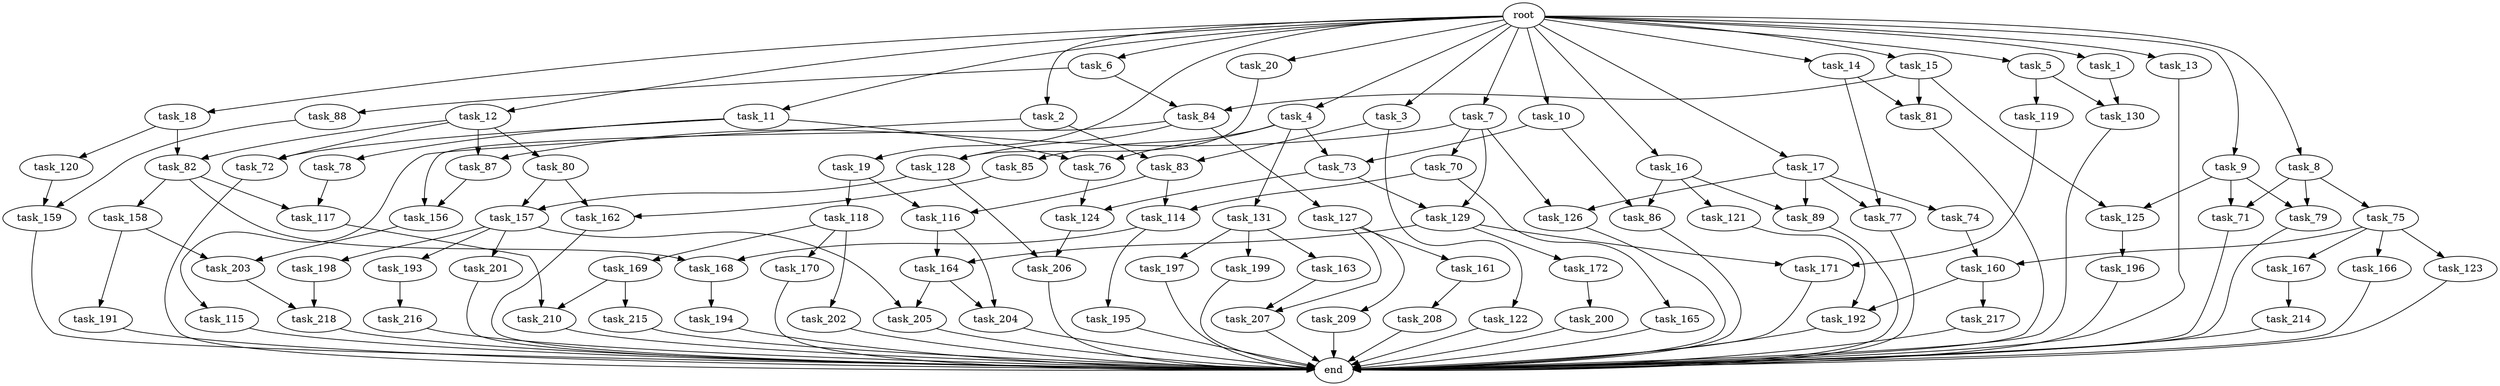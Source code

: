 digraph G {
  task_207 [size="1005022347.264000"];
  task_192 [size="730144440.320000"];
  task_194 [size="34359738.368000"];
  task_16 [size="1.024000"];
  task_168 [size="154618822.656000"];
  task_115 [size="695784701.952000"];
  task_158 [size="77309411.328000"];
  task_125 [size="1099511627.776000"];
  task_12 [size="1.024000"];
  task_172 [size="77309411.328000"];
  task_119 [size="858993459.200000"];
  task_114 [size="833223655.424000"];
  task_20 [size="1.024000"];
  task_166 [size="420906795.008000"];
  task_162 [size="214748364.800000"];
  task_19 [size="1.024000"];
  task_86 [size="841813590.016000"];
  task_84 [size="1245540515.840000"];
  task_77 [size="936302870.528000"];
  task_2 [size="1.024000"];
  task_156 [size="455266533.376000"];
  task_123 [size="420906795.008000"];
  task_79 [size="858993459.200000"];
  task_72 [size="858993459.200000"];
  task_200 [size="420906795.008000"];
  task_217 [size="420906795.008000"];
  task_14 [size="1.024000"];
  root [size="0.000000"];
  task_202 [size="77309411.328000"];
  task_216 [size="214748364.800000"];
  task_127 [size="34359738.368000"];
  task_117 [size="936302870.528000"];
  task_7 [size="1.024000"];
  task_74 [size="77309411.328000"];
  task_75 [size="309237645.312000"];
  task_18 [size="1.024000"];
  task_1 [size="1.024000"];
  task_157 [size="386547056.640000"];
  task_198 [size="309237645.312000"];
  task_129 [size="996432412.672000"];
  task_215 [size="34359738.368000"];
  task_131 [size="77309411.328000"];
  task_203 [size="171798691.840000"];
  task_210 [size="343597383.680000"];
  task_195 [size="77309411.328000"];
  task_82 [size="618475290.624000"];
  task_209 [size="695784701.952000"];
  task_11 [size="1.024000"];
  task_17 [size="1.024000"];
  task_4 [size="1.024000"];
  task_218 [size="68719476.736000"];
  task_191 [size="34359738.368000"];
  task_199 [size="695784701.952000"];
  task_83 [size="1391569403.904000"];
  task_73 [size="498216206.336000"];
  task_76 [size="627065225.216000"];
  task_159 [size="214748364.800000"];
  task_208 [size="549755813.888000"];
  task_10 [size="1.024000"];
  task_81 [size="1408749273.088000"];
  task_130 [size="996432412.672000"];
  task_13 [size="1.024000"];
  task_163 [size="695784701.952000"];
  task_122 [size="695784701.952000"];
  task_6 [size="1.024000"];
  task_88 [size="695784701.952000"];
  task_214 [size="695784701.952000"];
  task_118 [size="309237645.312000"];
  task_121 [size="420906795.008000"];
  task_15 [size="1.024000"];
  task_169 [size="77309411.328000"];
  end [size="0.000000"];
  task_164 [size="111669149.696000"];
  task_89 [size="498216206.336000"];
  task_167 [size="420906795.008000"];
  task_196 [size="214748364.800000"];
  task_70 [size="137438953.472000"];
  task_160 [size="970662608.896000"];
  task_193 [size="309237645.312000"];
  task_78 [size="549755813.888000"];
  task_3 [size="1.024000"];
  task_170 [size="77309411.328000"];
  task_87 [size="446676598.784000"];
  task_71 [size="858993459.200000"];
  task_197 [size="695784701.952000"];
  task_201 [size="309237645.312000"];
  task_85 [size="77309411.328000"];
  task_8 [size="1.024000"];
  task_126 [size="214748364.800000"];
  task_9 [size="1.024000"];
  task_120 [size="309237645.312000"];
  task_5 [size="1.024000"];
  task_161 [size="695784701.952000"];
  task_80 [size="309237645.312000"];
  task_204 [size="455266533.376000"];
  task_165 [size="695784701.952000"];
  task_205 [size="730144440.320000"];
  task_116 [size="446676598.784000"];
  task_124 [size="936302870.528000"];
  task_171 [size="627065225.216000"];
  task_128 [size="455266533.376000"];
  task_206 [size="343597383.680000"];

  task_207 -> end [size="1.000000"];
  task_192 -> end [size="1.000000"];
  task_194 -> end [size="1.000000"];
  task_16 -> task_86 [size="411041792.000000"];
  task_16 -> task_121 [size="411041792.000000"];
  task_16 -> task_89 [size="411041792.000000"];
  task_168 -> task_194 [size="33554432.000000"];
  task_115 -> end [size="1.000000"];
  task_158 -> task_191 [size="33554432.000000"];
  task_158 -> task_203 [size="33554432.000000"];
  task_125 -> task_196 [size="209715200.000000"];
  task_12 -> task_82 [size="301989888.000000"];
  task_12 -> task_72 [size="301989888.000000"];
  task_12 -> task_80 [size="301989888.000000"];
  task_12 -> task_87 [size="301989888.000000"];
  task_172 -> task_200 [size="411041792.000000"];
  task_119 -> task_171 [size="536870912.000000"];
  task_114 -> task_168 [size="75497472.000000"];
  task_114 -> task_195 [size="75497472.000000"];
  task_20 -> task_128 [size="411041792.000000"];
  task_166 -> end [size="1.000000"];
  task_162 -> end [size="1.000000"];
  task_19 -> task_116 [size="301989888.000000"];
  task_19 -> task_118 [size="301989888.000000"];
  task_86 -> end [size="1.000000"];
  task_84 -> task_127 [size="33554432.000000"];
  task_84 -> task_128 [size="33554432.000000"];
  task_84 -> task_156 [size="33554432.000000"];
  task_77 -> end [size="1.000000"];
  task_2 -> task_83 [size="679477248.000000"];
  task_2 -> task_115 [size="679477248.000000"];
  task_156 -> task_203 [size="134217728.000000"];
  task_123 -> end [size="1.000000"];
  task_79 -> end [size="1.000000"];
  task_72 -> end [size="1.000000"];
  task_200 -> end [size="1.000000"];
  task_217 -> end [size="1.000000"];
  task_14 -> task_81 [size="838860800.000000"];
  task_14 -> task_77 [size="838860800.000000"];
  root -> task_2 [size="1.000000"];
  root -> task_7 [size="1.000000"];
  root -> task_5 [size="1.000000"];
  root -> task_11 [size="1.000000"];
  root -> task_20 [size="1.000000"];
  root -> task_10 [size="1.000000"];
  root -> task_16 [size="1.000000"];
  root -> task_4 [size="1.000000"];
  root -> task_17 [size="1.000000"];
  root -> task_3 [size="1.000000"];
  root -> task_13 [size="1.000000"];
  root -> task_18 [size="1.000000"];
  root -> task_9 [size="1.000000"];
  root -> task_19 [size="1.000000"];
  root -> task_6 [size="1.000000"];
  root -> task_14 [size="1.000000"];
  root -> task_8 [size="1.000000"];
  root -> task_12 [size="1.000000"];
  root -> task_15 [size="1.000000"];
  root -> task_1 [size="1.000000"];
  task_202 -> end [size="1.000000"];
  task_216 -> end [size="1.000000"];
  task_127 -> task_207 [size="679477248.000000"];
  task_127 -> task_161 [size="679477248.000000"];
  task_127 -> task_209 [size="679477248.000000"];
  task_117 -> task_210 [size="301989888.000000"];
  task_7 -> task_70 [size="134217728.000000"];
  task_7 -> task_87 [size="134217728.000000"];
  task_7 -> task_126 [size="134217728.000000"];
  task_7 -> task_129 [size="134217728.000000"];
  task_74 -> task_160 [size="536870912.000000"];
  task_75 -> task_166 [size="411041792.000000"];
  task_75 -> task_160 [size="411041792.000000"];
  task_75 -> task_123 [size="411041792.000000"];
  task_75 -> task_167 [size="411041792.000000"];
  task_18 -> task_82 [size="301989888.000000"];
  task_18 -> task_120 [size="301989888.000000"];
  task_1 -> task_130 [size="134217728.000000"];
  task_157 -> task_205 [size="301989888.000000"];
  task_157 -> task_193 [size="301989888.000000"];
  task_157 -> task_201 [size="301989888.000000"];
  task_157 -> task_198 [size="301989888.000000"];
  task_198 -> task_218 [size="33554432.000000"];
  task_129 -> task_164 [size="75497472.000000"];
  task_129 -> task_172 [size="75497472.000000"];
  task_129 -> task_171 [size="75497472.000000"];
  task_215 -> end [size="1.000000"];
  task_131 -> task_163 [size="679477248.000000"];
  task_131 -> task_197 [size="679477248.000000"];
  task_131 -> task_199 [size="679477248.000000"];
  task_203 -> task_218 [size="33554432.000000"];
  task_210 -> end [size="1.000000"];
  task_195 -> end [size="1.000000"];
  task_82 -> task_168 [size="75497472.000000"];
  task_82 -> task_117 [size="75497472.000000"];
  task_82 -> task_158 [size="75497472.000000"];
  task_209 -> end [size="1.000000"];
  task_11 -> task_78 [size="536870912.000000"];
  task_11 -> task_76 [size="536870912.000000"];
  task_11 -> task_72 [size="536870912.000000"];
  task_17 -> task_74 [size="75497472.000000"];
  task_17 -> task_89 [size="75497472.000000"];
  task_17 -> task_126 [size="75497472.000000"];
  task_17 -> task_77 [size="75497472.000000"];
  task_4 -> task_131 [size="75497472.000000"];
  task_4 -> task_73 [size="75497472.000000"];
  task_4 -> task_76 [size="75497472.000000"];
  task_4 -> task_85 [size="75497472.000000"];
  task_218 -> end [size="1.000000"];
  task_191 -> end [size="1.000000"];
  task_199 -> end [size="1.000000"];
  task_83 -> task_114 [size="134217728.000000"];
  task_83 -> task_116 [size="134217728.000000"];
  task_73 -> task_124 [size="838860800.000000"];
  task_73 -> task_129 [size="838860800.000000"];
  task_76 -> task_124 [size="75497472.000000"];
  task_159 -> end [size="1.000000"];
  task_208 -> end [size="1.000000"];
  task_10 -> task_86 [size="411041792.000000"];
  task_10 -> task_73 [size="411041792.000000"];
  task_81 -> end [size="1.000000"];
  task_130 -> end [size="1.000000"];
  task_13 -> end [size="1.000000"];
  task_163 -> task_207 [size="301989888.000000"];
  task_122 -> end [size="1.000000"];
  task_6 -> task_84 [size="679477248.000000"];
  task_6 -> task_88 [size="679477248.000000"];
  task_88 -> task_159 [size="134217728.000000"];
  task_214 -> end [size="1.000000"];
  task_118 -> task_202 [size="75497472.000000"];
  task_118 -> task_170 [size="75497472.000000"];
  task_118 -> task_169 [size="75497472.000000"];
  task_121 -> task_192 [size="301989888.000000"];
  task_15 -> task_81 [size="536870912.000000"];
  task_15 -> task_84 [size="536870912.000000"];
  task_15 -> task_125 [size="536870912.000000"];
  task_169 -> task_215 [size="33554432.000000"];
  task_169 -> task_210 [size="33554432.000000"];
  task_164 -> task_205 [size="411041792.000000"];
  task_164 -> task_204 [size="411041792.000000"];
  task_89 -> end [size="1.000000"];
  task_167 -> task_214 [size="679477248.000000"];
  task_196 -> end [size="1.000000"];
  task_70 -> task_114 [size="679477248.000000"];
  task_70 -> task_165 [size="679477248.000000"];
  task_160 -> task_217 [size="411041792.000000"];
  task_160 -> task_192 [size="411041792.000000"];
  task_193 -> task_216 [size="209715200.000000"];
  task_78 -> task_117 [size="838860800.000000"];
  task_3 -> task_122 [size="679477248.000000"];
  task_3 -> task_83 [size="679477248.000000"];
  task_170 -> end [size="1.000000"];
  task_87 -> task_156 [size="411041792.000000"];
  task_71 -> end [size="1.000000"];
  task_197 -> end [size="1.000000"];
  task_201 -> end [size="1.000000"];
  task_85 -> task_162 [size="134217728.000000"];
  task_8 -> task_71 [size="301989888.000000"];
  task_8 -> task_75 [size="301989888.000000"];
  task_8 -> task_79 [size="301989888.000000"];
  task_126 -> end [size="1.000000"];
  task_9 -> task_71 [size="536870912.000000"];
  task_9 -> task_79 [size="536870912.000000"];
  task_9 -> task_125 [size="536870912.000000"];
  task_120 -> task_159 [size="75497472.000000"];
  task_5 -> task_119 [size="838860800.000000"];
  task_5 -> task_130 [size="838860800.000000"];
  task_161 -> task_208 [size="536870912.000000"];
  task_80 -> task_162 [size="75497472.000000"];
  task_80 -> task_157 [size="75497472.000000"];
  task_204 -> end [size="1.000000"];
  task_165 -> end [size="1.000000"];
  task_205 -> end [size="1.000000"];
  task_116 -> task_164 [size="33554432.000000"];
  task_116 -> task_204 [size="33554432.000000"];
  task_124 -> task_206 [size="33554432.000000"];
  task_171 -> end [size="1.000000"];
  task_128 -> task_157 [size="301989888.000000"];
  task_128 -> task_206 [size="301989888.000000"];
  task_206 -> end [size="1.000000"];
}
